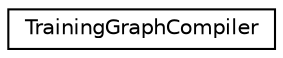 digraph "Graphical Class Hierarchy"
{
  edge [fontname="Helvetica",fontsize="10",labelfontname="Helvetica",labelfontsize="10"];
  node [fontname="Helvetica",fontsize="10",shape=record];
  rankdir="LR";
  Node0 [label="TrainingGraphCompiler",height=0.2,width=0.4,color="black", fillcolor="white", style="filled",URL="$classkaldi_1_1TrainingGraphCompiler.html"];
}
